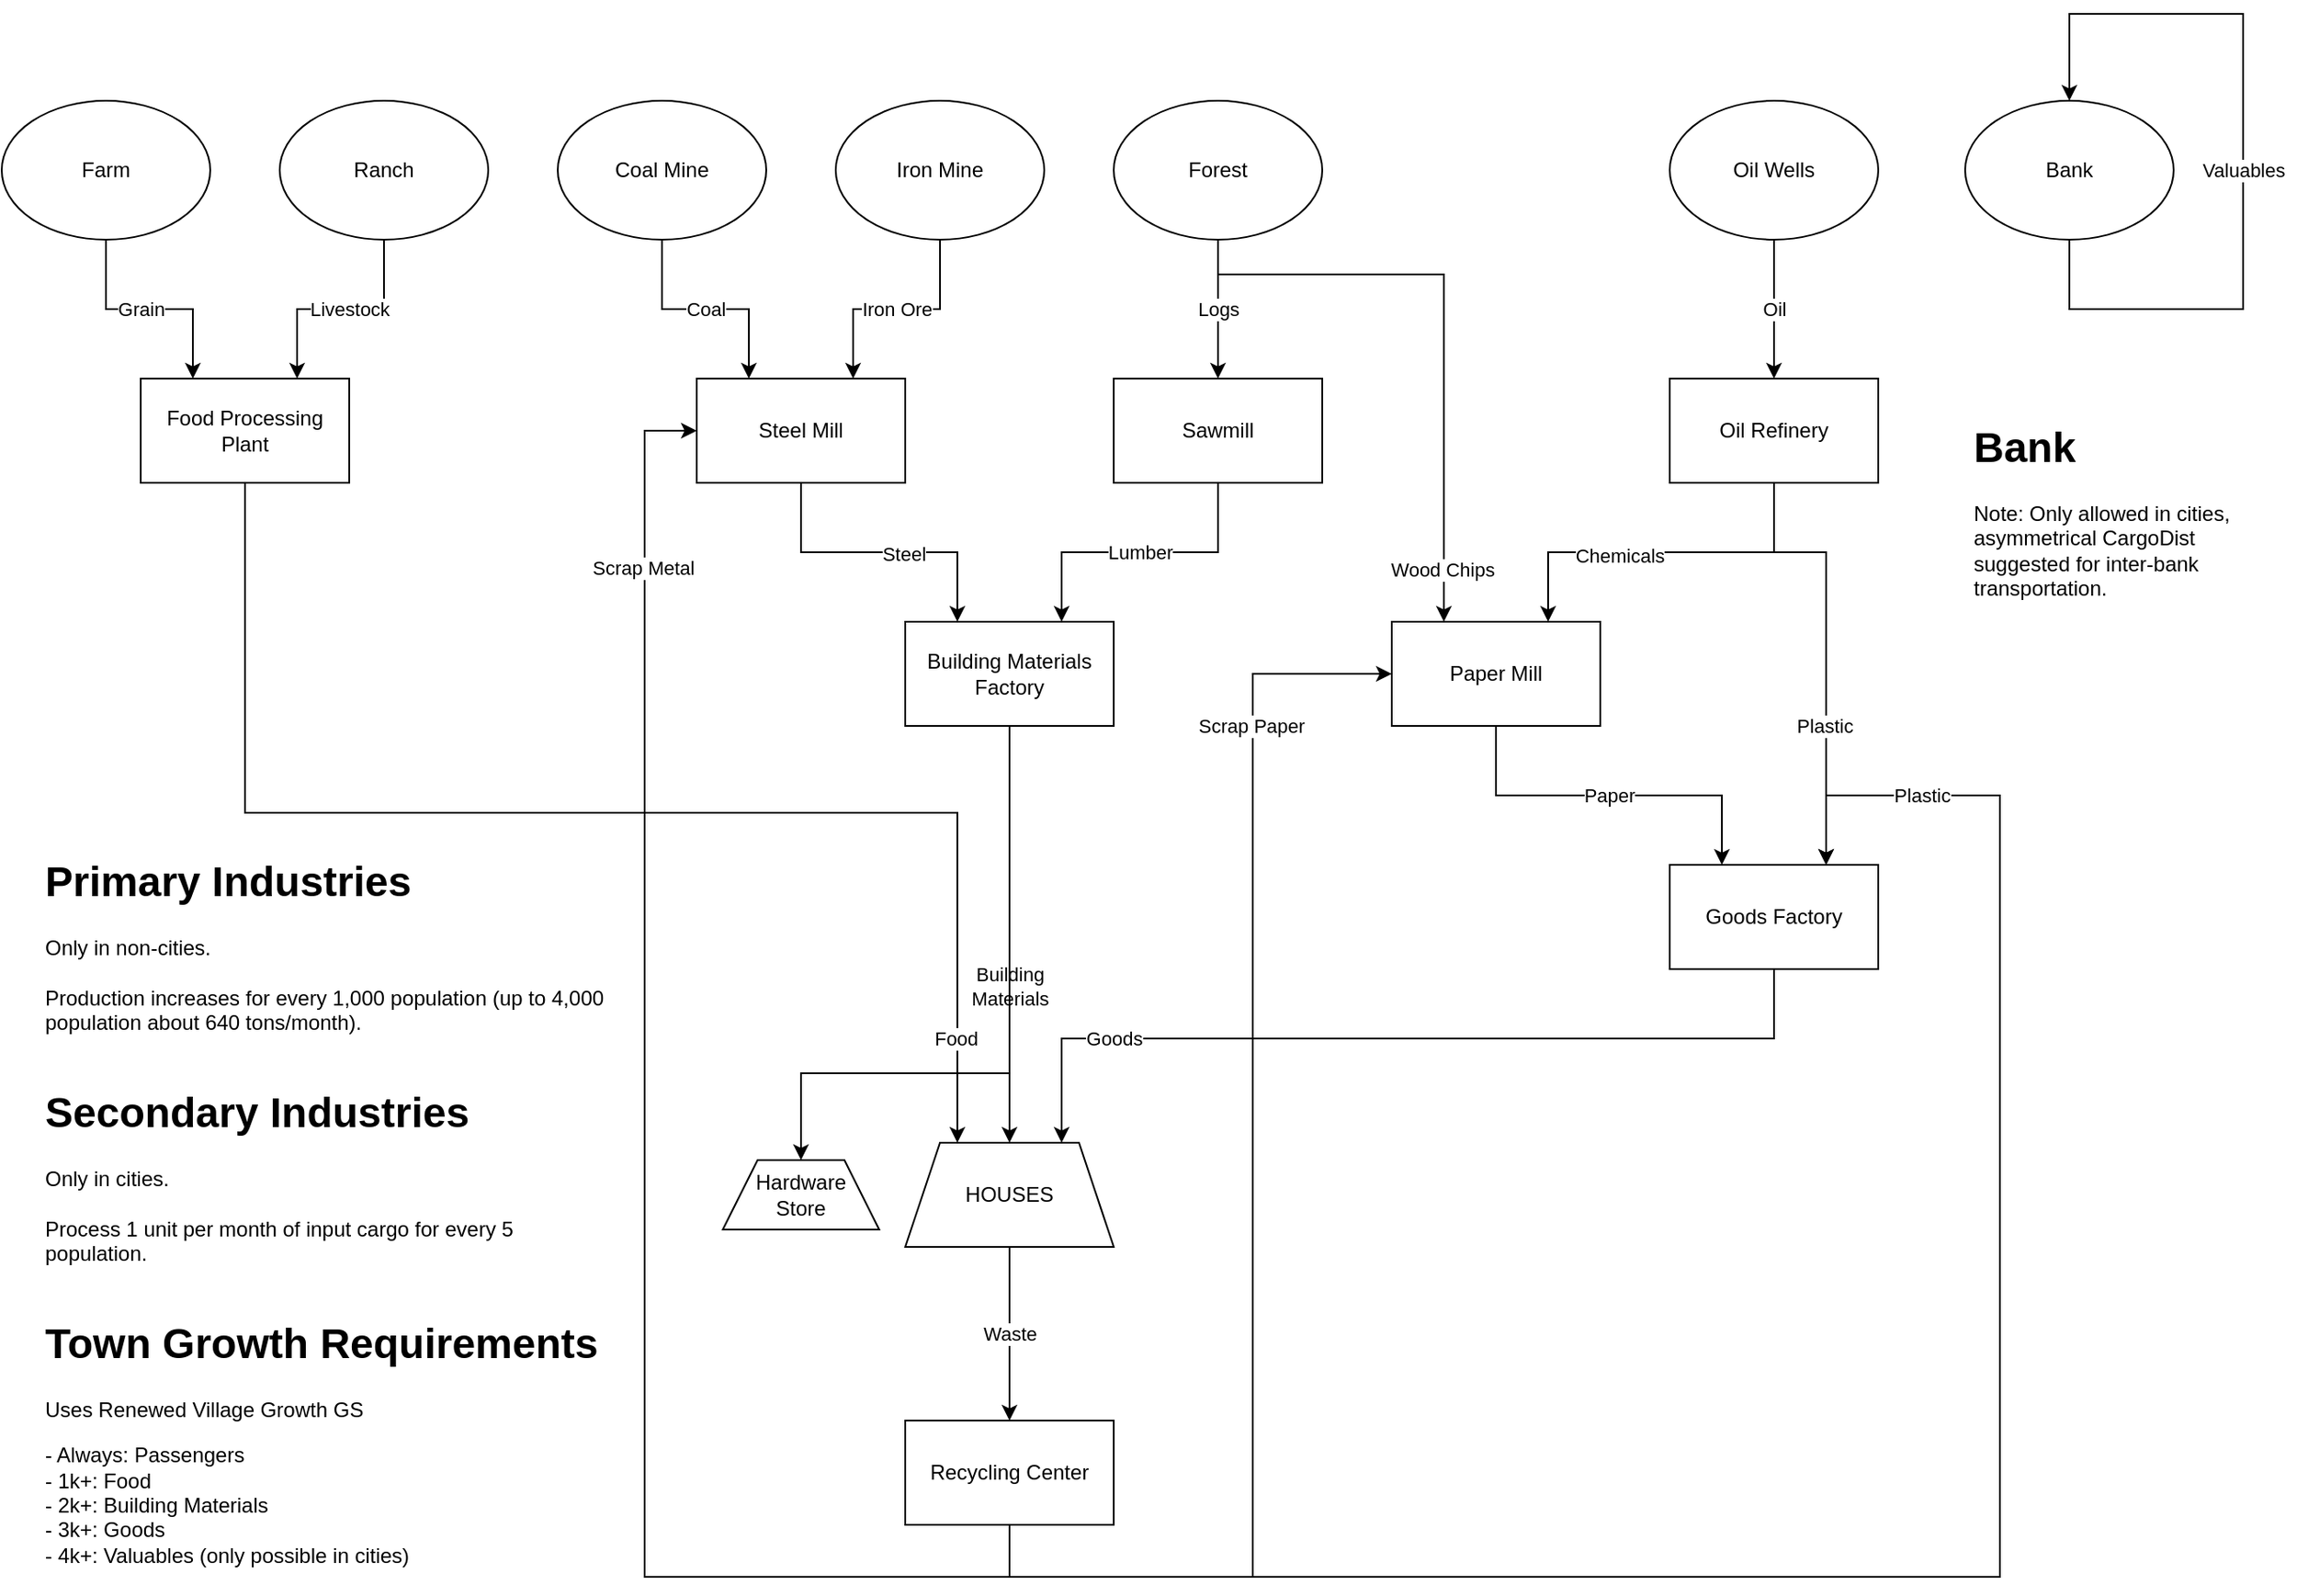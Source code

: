 <mxfile version="24.4.0" type="device">
  <diagram id="C5RBs43oDa-KdzZeNtuy" name="Page-1">
    <mxGraphModel dx="1969" dy="1393" grid="1" gridSize="10" guides="1" tooltips="1" connect="1" arrows="1" fold="1" page="0" pageScale="1" pageWidth="1100" pageHeight="850" math="0" shadow="0">
      <root>
        <mxCell id="WIyWlLk6GJQsqaUBKTNV-0" />
        <mxCell id="WIyWlLk6GJQsqaUBKTNV-1" parent="WIyWlLk6GJQsqaUBKTNV-0" />
        <mxCell id="WeUVqObXeXaD6YGCWdsq-15" value="Coal" style="edgeStyle=orthogonalEdgeStyle;rounded=0;orthogonalLoop=1;jettySize=auto;html=1;exitX=0.5;exitY=1;exitDx=0;exitDy=0;entryX=0.25;entryY=0;entryDx=0;entryDy=0;" parent="WIyWlLk6GJQsqaUBKTNV-1" source="WeUVqObXeXaD6YGCWdsq-0" target="WeUVqObXeXaD6YGCWdsq-8" edge="1">
          <mxGeometry relative="1" as="geometry" />
        </mxCell>
        <mxCell id="WeUVqObXeXaD6YGCWdsq-0" value="Coal Mine" style="ellipse;whiteSpace=wrap;html=1;" parent="WIyWlLk6GJQsqaUBKTNV-1" vertex="1">
          <mxGeometry x="330" y="10" width="120" height="80" as="geometry" />
        </mxCell>
        <mxCell id="WeUVqObXeXaD6YGCWdsq-17" value="Logs" style="edgeStyle=orthogonalEdgeStyle;rounded=0;orthogonalLoop=1;jettySize=auto;html=1;exitX=0.5;exitY=1;exitDx=0;exitDy=0;entryX=0.5;entryY=0;entryDx=0;entryDy=0;" parent="WIyWlLk6GJQsqaUBKTNV-1" source="WeUVqObXeXaD6YGCWdsq-3" target="WeUVqObXeXaD6YGCWdsq-9" edge="1">
          <mxGeometry relative="1" as="geometry">
            <Array as="points">
              <mxPoint x="710" y="150" />
              <mxPoint x="710" y="150" />
            </Array>
            <mxPoint as="offset" />
          </mxGeometry>
        </mxCell>
        <mxCell id="WeUVqObXeXaD6YGCWdsq-22" style="edgeStyle=orthogonalEdgeStyle;rounded=0;orthogonalLoop=1;jettySize=auto;html=1;exitX=0.5;exitY=1;exitDx=0;exitDy=0;entryX=0.25;entryY=0;entryDx=0;entryDy=0;" parent="WIyWlLk6GJQsqaUBKTNV-1" source="WeUVqObXeXaD6YGCWdsq-3" target="WeUVqObXeXaD6YGCWdsq-21" edge="1">
          <mxGeometry relative="1" as="geometry">
            <Array as="points">
              <mxPoint x="710" y="110" />
              <mxPoint x="840" y="110" />
            </Array>
          </mxGeometry>
        </mxCell>
        <mxCell id="WeUVqObXeXaD6YGCWdsq-32" value="Wood Chips" style="edgeLabel;html=1;align=center;verticalAlign=middle;resizable=0;points=[];" parent="WeUVqObXeXaD6YGCWdsq-22" vertex="1" connectable="0">
          <mxGeometry x="0.589" y="-1" relative="1" as="geometry">
            <mxPoint y="42" as="offset" />
          </mxGeometry>
        </mxCell>
        <mxCell id="WeUVqObXeXaD6YGCWdsq-3" value="Forest" style="ellipse;whiteSpace=wrap;html=1;" parent="WIyWlLk6GJQsqaUBKTNV-1" vertex="1">
          <mxGeometry x="650" y="10" width="120" height="80" as="geometry" />
        </mxCell>
        <mxCell id="WeUVqObXeXaD6YGCWdsq-11" style="edgeStyle=orthogonalEdgeStyle;rounded=0;orthogonalLoop=1;jettySize=auto;html=1;exitX=0.5;exitY=1;exitDx=0;exitDy=0;entryX=0.25;entryY=0;entryDx=0;entryDy=0;" parent="WIyWlLk6GJQsqaUBKTNV-1" source="WeUVqObXeXaD6YGCWdsq-4" target="WeUVqObXeXaD6YGCWdsq-10" edge="1">
          <mxGeometry relative="1" as="geometry" />
        </mxCell>
        <mxCell id="WeUVqObXeXaD6YGCWdsq-38" value="Grain" style="edgeLabel;html=1;align=center;verticalAlign=middle;resizable=0;points=[];" parent="WeUVqObXeXaD6YGCWdsq-11" vertex="1" connectable="0">
          <mxGeometry x="-0.154" y="1" relative="1" as="geometry">
            <mxPoint x="5" y="1" as="offset" />
          </mxGeometry>
        </mxCell>
        <mxCell id="WeUVqObXeXaD6YGCWdsq-4" value="Farm" style="ellipse;whiteSpace=wrap;html=1;" parent="WIyWlLk6GJQsqaUBKTNV-1" vertex="1">
          <mxGeometry x="10" y="10" width="120" height="80" as="geometry" />
        </mxCell>
        <mxCell id="WeUVqObXeXaD6YGCWdsq-28" value="Oil" style="edgeStyle=orthogonalEdgeStyle;rounded=0;orthogonalLoop=1;jettySize=auto;html=1;exitX=0.5;exitY=1;exitDx=0;exitDy=0;entryX=0.5;entryY=0;entryDx=0;entryDy=0;" parent="WIyWlLk6GJQsqaUBKTNV-1" source="WeUVqObXeXaD6YGCWdsq-5" target="WeUVqObXeXaD6YGCWdsq-23" edge="1">
          <mxGeometry relative="1" as="geometry" />
        </mxCell>
        <mxCell id="WeUVqObXeXaD6YGCWdsq-5" value="Oil Wells" style="ellipse;whiteSpace=wrap;html=1;" parent="WIyWlLk6GJQsqaUBKTNV-1" vertex="1">
          <mxGeometry x="970" y="10" width="120" height="80" as="geometry" />
        </mxCell>
        <mxCell id="WeUVqObXeXaD6YGCWdsq-12" value="Livestock" style="edgeStyle=orthogonalEdgeStyle;rounded=0;orthogonalLoop=1;jettySize=auto;html=1;exitX=0.5;exitY=1;exitDx=0;exitDy=0;entryX=0.75;entryY=0;entryDx=0;entryDy=0;" parent="WIyWlLk6GJQsqaUBKTNV-1" source="WeUVqObXeXaD6YGCWdsq-6" target="WeUVqObXeXaD6YGCWdsq-10" edge="1">
          <mxGeometry x="-0.077" relative="1" as="geometry">
            <mxPoint x="150" y="170" as="targetPoint" />
            <mxPoint as="offset" />
          </mxGeometry>
        </mxCell>
        <mxCell id="WeUVqObXeXaD6YGCWdsq-6" value="Ranch" style="ellipse;whiteSpace=wrap;html=1;" parent="WIyWlLk6GJQsqaUBKTNV-1" vertex="1">
          <mxGeometry x="170" y="10" width="120" height="80" as="geometry" />
        </mxCell>
        <mxCell id="WeUVqObXeXaD6YGCWdsq-16" value="Iron Ore" style="edgeStyle=orthogonalEdgeStyle;rounded=0;orthogonalLoop=1;jettySize=auto;html=1;exitX=0.5;exitY=1;exitDx=0;exitDy=0;entryX=0.75;entryY=0;entryDx=0;entryDy=0;" parent="WIyWlLk6GJQsqaUBKTNV-1" source="WeUVqObXeXaD6YGCWdsq-7" target="WeUVqObXeXaD6YGCWdsq-8" edge="1">
          <mxGeometry relative="1" as="geometry" />
        </mxCell>
        <mxCell id="WeUVqObXeXaD6YGCWdsq-7" value="Iron Mine" style="ellipse;whiteSpace=wrap;html=1;" parent="WIyWlLk6GJQsqaUBKTNV-1" vertex="1">
          <mxGeometry x="490" y="10" width="120" height="80" as="geometry" />
        </mxCell>
        <mxCell id="WeUVqObXeXaD6YGCWdsq-19" style="edgeStyle=orthogonalEdgeStyle;rounded=0;orthogonalLoop=1;jettySize=auto;html=1;exitX=0.5;exitY=1;exitDx=0;exitDy=0;entryX=0.25;entryY=0;entryDx=0;entryDy=0;" parent="WIyWlLk6GJQsqaUBKTNV-1" source="WeUVqObXeXaD6YGCWdsq-8" target="WeUVqObXeXaD6YGCWdsq-18" edge="1">
          <mxGeometry relative="1" as="geometry" />
        </mxCell>
        <mxCell id="WeUVqObXeXaD6YGCWdsq-33" value="Steel" style="edgeLabel;html=1;align=center;verticalAlign=middle;resizable=0;points=[];" parent="WeUVqObXeXaD6YGCWdsq-19" vertex="1" connectable="0">
          <mxGeometry x="0.165" y="-1" relative="1" as="geometry">
            <mxPoint as="offset" />
          </mxGeometry>
        </mxCell>
        <mxCell id="WeUVqObXeXaD6YGCWdsq-8" value="Steel Mill" style="rounded=0;whiteSpace=wrap;html=1;" parent="WIyWlLk6GJQsqaUBKTNV-1" vertex="1">
          <mxGeometry x="410" y="170" width="120" height="60" as="geometry" />
        </mxCell>
        <mxCell id="WeUVqObXeXaD6YGCWdsq-20" value="Lumber" style="edgeStyle=orthogonalEdgeStyle;rounded=0;orthogonalLoop=1;jettySize=auto;html=1;exitX=0.5;exitY=1;exitDx=0;exitDy=0;entryX=0.75;entryY=0;entryDx=0;entryDy=0;" parent="WIyWlLk6GJQsqaUBKTNV-1" source="WeUVqObXeXaD6YGCWdsq-9" target="WeUVqObXeXaD6YGCWdsq-18" edge="1">
          <mxGeometry relative="1" as="geometry" />
        </mxCell>
        <mxCell id="WeUVqObXeXaD6YGCWdsq-9" value="Sawmill" style="whiteSpace=wrap;html=1;" parent="WIyWlLk6GJQsqaUBKTNV-1" vertex="1">
          <mxGeometry x="650" y="170" width="120" height="60" as="geometry" />
        </mxCell>
        <mxCell id="WeUVqObXeXaD6YGCWdsq-29" style="edgeStyle=orthogonalEdgeStyle;rounded=0;orthogonalLoop=1;jettySize=auto;html=1;exitX=0.5;exitY=1;exitDx=0;exitDy=0;entryX=0.25;entryY=0;entryDx=0;entryDy=0;" parent="WIyWlLk6GJQsqaUBKTNV-1" source="WeUVqObXeXaD6YGCWdsq-10" target="WeUVqObXeXaD6YGCWdsq-14" edge="1">
          <mxGeometry relative="1" as="geometry" />
        </mxCell>
        <mxCell id="WeUVqObXeXaD6YGCWdsq-35" value="Food" style="edgeLabel;html=1;align=center;verticalAlign=middle;resizable=0;points=[];" parent="WeUVqObXeXaD6YGCWdsq-29" vertex="1" connectable="0">
          <mxGeometry x="0.841" y="-1" relative="1" as="geometry">
            <mxPoint y="3" as="offset" />
          </mxGeometry>
        </mxCell>
        <mxCell id="WeUVqObXeXaD6YGCWdsq-10" value="Food Processing Plant" style="rounded=0;whiteSpace=wrap;html=1;" parent="WIyWlLk6GJQsqaUBKTNV-1" vertex="1">
          <mxGeometry x="90" y="170" width="120" height="60" as="geometry" />
        </mxCell>
        <mxCell id="WeUVqObXeXaD6YGCWdsq-45" value="Waste" style="edgeStyle=orthogonalEdgeStyle;rounded=0;orthogonalLoop=1;jettySize=auto;html=1;exitX=0.5;exitY=1;exitDx=0;exitDy=0;entryX=0.5;entryY=0;entryDx=0;entryDy=0;" parent="WIyWlLk6GJQsqaUBKTNV-1" source="WeUVqObXeXaD6YGCWdsq-14" target="WeUVqObXeXaD6YGCWdsq-44" edge="1">
          <mxGeometry relative="1" as="geometry" />
        </mxCell>
        <mxCell id="WeUVqObXeXaD6YGCWdsq-14" value="HOUSES" style="shape=trapezoid;perimeter=trapezoidPerimeter;whiteSpace=wrap;html=1;fixedSize=1;" parent="WIyWlLk6GJQsqaUBKTNV-1" vertex="1">
          <mxGeometry x="530" y="610" width="120" height="60" as="geometry" />
        </mxCell>
        <mxCell id="WeUVqObXeXaD6YGCWdsq-30" value="Building&lt;br&gt;Materials" style="edgeStyle=orthogonalEdgeStyle;rounded=0;orthogonalLoop=1;jettySize=auto;html=1;exitX=0.5;exitY=1;exitDx=0;exitDy=0;entryX=0.5;entryY=0;entryDx=0;entryDy=0;" parent="WIyWlLk6GJQsqaUBKTNV-1" source="WeUVqObXeXaD6YGCWdsq-18" target="WeUVqObXeXaD6YGCWdsq-14" edge="1">
          <mxGeometry x="0.25" relative="1" as="geometry">
            <mxPoint as="offset" />
          </mxGeometry>
        </mxCell>
        <mxCell id="q9zW0HBqPHYGfLHhzIOr-2" style="edgeStyle=orthogonalEdgeStyle;rounded=0;orthogonalLoop=1;jettySize=auto;html=1;exitX=0.5;exitY=1;exitDx=0;exitDy=0;entryX=0.5;entryY=0;entryDx=0;entryDy=0;" edge="1" parent="WIyWlLk6GJQsqaUBKTNV-1" source="WeUVqObXeXaD6YGCWdsq-18" target="q9zW0HBqPHYGfLHhzIOr-0">
          <mxGeometry relative="1" as="geometry">
            <Array as="points">
              <mxPoint x="590" y="570" />
              <mxPoint x="470" y="570" />
            </Array>
          </mxGeometry>
        </mxCell>
        <mxCell id="WeUVqObXeXaD6YGCWdsq-18" value="Building Materials&lt;br&gt;Factory" style="rounded=0;whiteSpace=wrap;html=1;" parent="WIyWlLk6GJQsqaUBKTNV-1" vertex="1">
          <mxGeometry x="530" y="310" width="120" height="60" as="geometry" />
        </mxCell>
        <mxCell id="WeUVqObXeXaD6YGCWdsq-26" value="Paper" style="edgeStyle=orthogonalEdgeStyle;rounded=0;orthogonalLoop=1;jettySize=auto;html=1;exitX=0.5;exitY=1;exitDx=0;exitDy=0;entryX=0.25;entryY=0;entryDx=0;entryDy=0;" parent="WIyWlLk6GJQsqaUBKTNV-1" source="WeUVqObXeXaD6YGCWdsq-21" target="WeUVqObXeXaD6YGCWdsq-25" edge="1">
          <mxGeometry relative="1" as="geometry" />
        </mxCell>
        <mxCell id="WeUVqObXeXaD6YGCWdsq-21" value="Paper Mill" style="rounded=0;whiteSpace=wrap;html=1;" parent="WIyWlLk6GJQsqaUBKTNV-1" vertex="1">
          <mxGeometry x="810" y="310" width="120" height="60" as="geometry" />
        </mxCell>
        <mxCell id="WeUVqObXeXaD6YGCWdsq-24" style="edgeStyle=orthogonalEdgeStyle;rounded=0;orthogonalLoop=1;jettySize=auto;html=1;exitX=0.5;exitY=1;exitDx=0;exitDy=0;entryX=0.75;entryY=0;entryDx=0;entryDy=0;" parent="WIyWlLk6GJQsqaUBKTNV-1" source="WeUVqObXeXaD6YGCWdsq-23" target="WeUVqObXeXaD6YGCWdsq-21" edge="1">
          <mxGeometry relative="1" as="geometry" />
        </mxCell>
        <mxCell id="WeUVqObXeXaD6YGCWdsq-37" value="Chemicals" style="edgeLabel;html=1;align=center;verticalAlign=middle;resizable=0;points=[];" parent="WeUVqObXeXaD6YGCWdsq-24" vertex="1" connectable="0">
          <mxGeometry x="0.229" y="2" relative="1" as="geometry">
            <mxPoint as="offset" />
          </mxGeometry>
        </mxCell>
        <mxCell id="WeUVqObXeXaD6YGCWdsq-27" style="edgeStyle=orthogonalEdgeStyle;rounded=0;orthogonalLoop=1;jettySize=auto;html=1;exitX=0.5;exitY=1;exitDx=0;exitDy=0;entryX=0.75;entryY=0;entryDx=0;entryDy=0;" parent="WIyWlLk6GJQsqaUBKTNV-1" source="WeUVqObXeXaD6YGCWdsq-23" target="WeUVqObXeXaD6YGCWdsq-25" edge="1">
          <mxGeometry relative="1" as="geometry">
            <Array as="points">
              <mxPoint x="1030" y="270" />
              <mxPoint x="1060" y="270" />
            </Array>
          </mxGeometry>
        </mxCell>
        <mxCell id="WeUVqObXeXaD6YGCWdsq-36" value="Plastic" style="edgeLabel;html=1;align=center;verticalAlign=middle;resizable=0;points=[];" parent="WeUVqObXeXaD6YGCWdsq-27" vertex="1" connectable="0">
          <mxGeometry x="0.64" y="-1" relative="1" as="geometry">
            <mxPoint y="-35" as="offset" />
          </mxGeometry>
        </mxCell>
        <mxCell id="WeUVqObXeXaD6YGCWdsq-23" value="Oil Refinery" style="rounded=0;whiteSpace=wrap;html=1;" parent="WIyWlLk6GJQsqaUBKTNV-1" vertex="1">
          <mxGeometry x="970" y="170" width="120" height="60" as="geometry" />
        </mxCell>
        <mxCell id="WeUVqObXeXaD6YGCWdsq-31" style="edgeStyle=orthogonalEdgeStyle;rounded=0;orthogonalLoop=1;jettySize=auto;html=1;exitX=0.5;exitY=1;exitDx=0;exitDy=0;entryX=0.75;entryY=0;entryDx=0;entryDy=0;" parent="WIyWlLk6GJQsqaUBKTNV-1" source="WeUVqObXeXaD6YGCWdsq-25" target="WeUVqObXeXaD6YGCWdsq-14" edge="1">
          <mxGeometry relative="1" as="geometry">
            <Array as="points">
              <mxPoint x="1030" y="550" />
              <mxPoint x="620" y="550" />
            </Array>
          </mxGeometry>
        </mxCell>
        <mxCell id="WeUVqObXeXaD6YGCWdsq-34" value="Goods" style="edgeLabel;html=1;align=center;verticalAlign=middle;resizable=0;points=[];" parent="WeUVqObXeXaD6YGCWdsq-31" vertex="1" connectable="0">
          <mxGeometry x="0.506" y="2" relative="1" as="geometry">
            <mxPoint x="-36" y="-2" as="offset" />
          </mxGeometry>
        </mxCell>
        <mxCell id="WeUVqObXeXaD6YGCWdsq-25" value="Goods Factory" style="rounded=0;whiteSpace=wrap;html=1;" parent="WIyWlLk6GJQsqaUBKTNV-1" vertex="1">
          <mxGeometry x="970" y="450" width="120" height="60" as="geometry" />
        </mxCell>
        <mxCell id="WeUVqObXeXaD6YGCWdsq-40" value="&lt;h1&gt;Primary Industries&lt;/h1&gt;&lt;div&gt;Only in non-cities.&lt;/div&gt;&lt;div&gt;&lt;br&gt;&lt;/div&gt;&lt;div&gt;Production increases for every 1,000 population (up to 4,000 population about 640 tons/month).&lt;/div&gt;&lt;div&gt;&lt;br&gt;&lt;/div&gt;&lt;h1&gt;Secondary Industries&lt;/h1&gt;&lt;div&gt;Only in cities.&lt;/div&gt;&lt;div&gt;&lt;br&gt;&lt;/div&gt;&lt;div&gt;Process 1 unit per month of input cargo for every 5 population.&lt;/div&gt;&lt;div&gt;&lt;br&gt;&lt;/div&gt;&lt;div&gt;&lt;h1&gt;Town Growth Requirements&lt;/h1&gt;&lt;p&gt;Uses Renewed Village Growth GS&lt;/p&gt;&lt;p&gt;- Always: Passengers&lt;br&gt;- 1k+: Food&lt;br&gt;- 2k+: Building Materials&lt;br&gt;- 3k+: Goods&lt;br&gt;- 4k+: Valuables (only possible in cities)&lt;/p&gt;&lt;/div&gt;" style="text;html=1;strokeColor=none;fillColor=none;spacing=5;spacingTop=-20;whiteSpace=wrap;overflow=hidden;rounded=0;" parent="WIyWlLk6GJQsqaUBKTNV-1" vertex="1">
          <mxGeometry x="30" y="440" width="330" height="430" as="geometry" />
        </mxCell>
        <mxCell id="WeUVqObXeXaD6YGCWdsq-41" value="Bank" style="ellipse;whiteSpace=wrap;html=1;" parent="WIyWlLk6GJQsqaUBKTNV-1" vertex="1">
          <mxGeometry x="1140" y="10" width="120" height="80" as="geometry" />
        </mxCell>
        <mxCell id="WeUVqObXeXaD6YGCWdsq-43" value="Valuables" style="edgeStyle=orthogonalEdgeStyle;rounded=0;orthogonalLoop=1;jettySize=auto;html=1;exitX=0.5;exitY=1;exitDx=0;exitDy=0;entryX=0.5;entryY=0;entryDx=0;entryDy=0;" parent="WIyWlLk6GJQsqaUBKTNV-1" source="WeUVqObXeXaD6YGCWdsq-41" target="WeUVqObXeXaD6YGCWdsq-41" edge="1">
          <mxGeometry x="-0.043" relative="1" as="geometry">
            <Array as="points">
              <mxPoint x="1200" y="130" />
              <mxPoint x="1300" y="130" />
              <mxPoint x="1300" y="-40" />
              <mxPoint x="1200" y="-40" />
            </Array>
            <mxPoint as="offset" />
          </mxGeometry>
        </mxCell>
        <mxCell id="WeUVqObXeXaD6YGCWdsq-46" style="edgeStyle=orthogonalEdgeStyle;rounded=0;orthogonalLoop=1;jettySize=auto;html=1;exitX=0.5;exitY=1;exitDx=0;exitDy=0;entryX=0;entryY=0.5;entryDx=0;entryDy=0;" parent="WIyWlLk6GJQsqaUBKTNV-1" source="WeUVqObXeXaD6YGCWdsq-44" target="WeUVqObXeXaD6YGCWdsq-21" edge="1">
          <mxGeometry relative="1" as="geometry">
            <Array as="points">
              <mxPoint x="590" y="860" />
              <mxPoint x="730" y="860" />
              <mxPoint x="730" y="340" />
            </Array>
          </mxGeometry>
        </mxCell>
        <mxCell id="WeUVqObXeXaD6YGCWdsq-49" value="Scrap Paper" style="edgeLabel;html=1;align=center;verticalAlign=middle;resizable=0;points=[];" parent="WeUVqObXeXaD6YGCWdsq-46" vertex="1" connectable="0">
          <mxGeometry x="0.845" y="-2" relative="1" as="geometry">
            <mxPoint x="-22" y="28" as="offset" />
          </mxGeometry>
        </mxCell>
        <mxCell id="WeUVqObXeXaD6YGCWdsq-47" style="edgeStyle=orthogonalEdgeStyle;rounded=0;orthogonalLoop=1;jettySize=auto;html=1;exitX=0.5;exitY=1;exitDx=0;exitDy=0;" parent="WIyWlLk6GJQsqaUBKTNV-1" source="WeUVqObXeXaD6YGCWdsq-44" edge="1">
          <mxGeometry relative="1" as="geometry">
            <Array as="points">
              <mxPoint x="590" y="860" />
              <mxPoint x="1160" y="860" />
              <mxPoint x="1160" y="410" />
              <mxPoint x="1060" y="410" />
            </Array>
            <mxPoint x="1060" y="450" as="targetPoint" />
          </mxGeometry>
        </mxCell>
        <mxCell id="WeUVqObXeXaD6YGCWdsq-50" value="Plastic" style="edgeLabel;html=1;align=center;verticalAlign=middle;resizable=0;points=[];" parent="WeUVqObXeXaD6YGCWdsq-47" vertex="1" connectable="0">
          <mxGeometry x="0.84" y="3" relative="1" as="geometry">
            <mxPoint y="-3" as="offset" />
          </mxGeometry>
        </mxCell>
        <mxCell id="WeUVqObXeXaD6YGCWdsq-48" style="edgeStyle=orthogonalEdgeStyle;rounded=0;orthogonalLoop=1;jettySize=auto;html=1;exitX=0.5;exitY=1;exitDx=0;exitDy=0;entryX=0;entryY=0.5;entryDx=0;entryDy=0;" parent="WIyWlLk6GJQsqaUBKTNV-1" source="WeUVqObXeXaD6YGCWdsq-44" target="WeUVqObXeXaD6YGCWdsq-8" edge="1">
          <mxGeometry relative="1" as="geometry">
            <Array as="points">
              <mxPoint x="590" y="860" />
              <mxPoint x="380" y="860" />
              <mxPoint x="380" y="200" />
            </Array>
          </mxGeometry>
        </mxCell>
        <mxCell id="WeUVqObXeXaD6YGCWdsq-51" value="Scrap Metal" style="edgeLabel;html=1;align=center;verticalAlign=middle;resizable=0;points=[];" parent="WeUVqObXeXaD6YGCWdsq-48" vertex="1" connectable="0">
          <mxGeometry x="0.767" y="1" relative="1" as="geometry">
            <mxPoint as="offset" />
          </mxGeometry>
        </mxCell>
        <mxCell id="WeUVqObXeXaD6YGCWdsq-44" value="Recycling Center" style="rounded=0;whiteSpace=wrap;html=1;" parent="WIyWlLk6GJQsqaUBKTNV-1" vertex="1">
          <mxGeometry x="530" y="770" width="120" height="60" as="geometry" />
        </mxCell>
        <mxCell id="2z1tpO251dpxnBg6ales-0" value="&lt;h1&gt;Bank&lt;/h1&gt;&lt;div&gt;Note: Only allowed in cities, asymmetrical CargoDist suggested for inter-bank transportation.&lt;/div&gt;" style="text;html=1;strokeColor=none;fillColor=none;spacing=5;spacingTop=-20;whiteSpace=wrap;overflow=hidden;rounded=0;" parent="WIyWlLk6GJQsqaUBKTNV-1" vertex="1">
          <mxGeometry x="1140" y="190" width="190" height="120" as="geometry" />
        </mxCell>
        <mxCell id="q9zW0HBqPHYGfLHhzIOr-0" value="Hardware&lt;div&gt;Store&lt;/div&gt;" style="shape=trapezoid;perimeter=trapezoidPerimeter;whiteSpace=wrap;html=1;fixedSize=1;" vertex="1" parent="WIyWlLk6GJQsqaUBKTNV-1">
          <mxGeometry x="425" y="620" width="90" height="40" as="geometry" />
        </mxCell>
      </root>
    </mxGraphModel>
  </diagram>
</mxfile>

